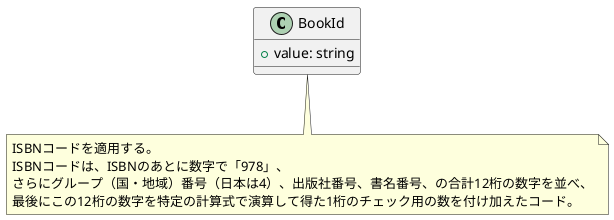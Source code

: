 @startuml BookAggregation
' + パブリック（public）
' - プライベート（private）
' # プロテクテッド（protected）
' ~ パッケージ（package）
class "BookId" as BookId {
    + value: string
}

note bottom of BookId
    ISBNコードを適用する。
    ISBNコードは、ISBNのあとに数字で「978」、
    さらにグループ（国・地域）番号（日本は4）、出版社番号、書名番号、の合計12桁の数字を並べ、
    最後にこの12桁の数字を特定の計算式で演算して得た1桁のチェック用の数を付け加えたコード。
end note

@enduml
